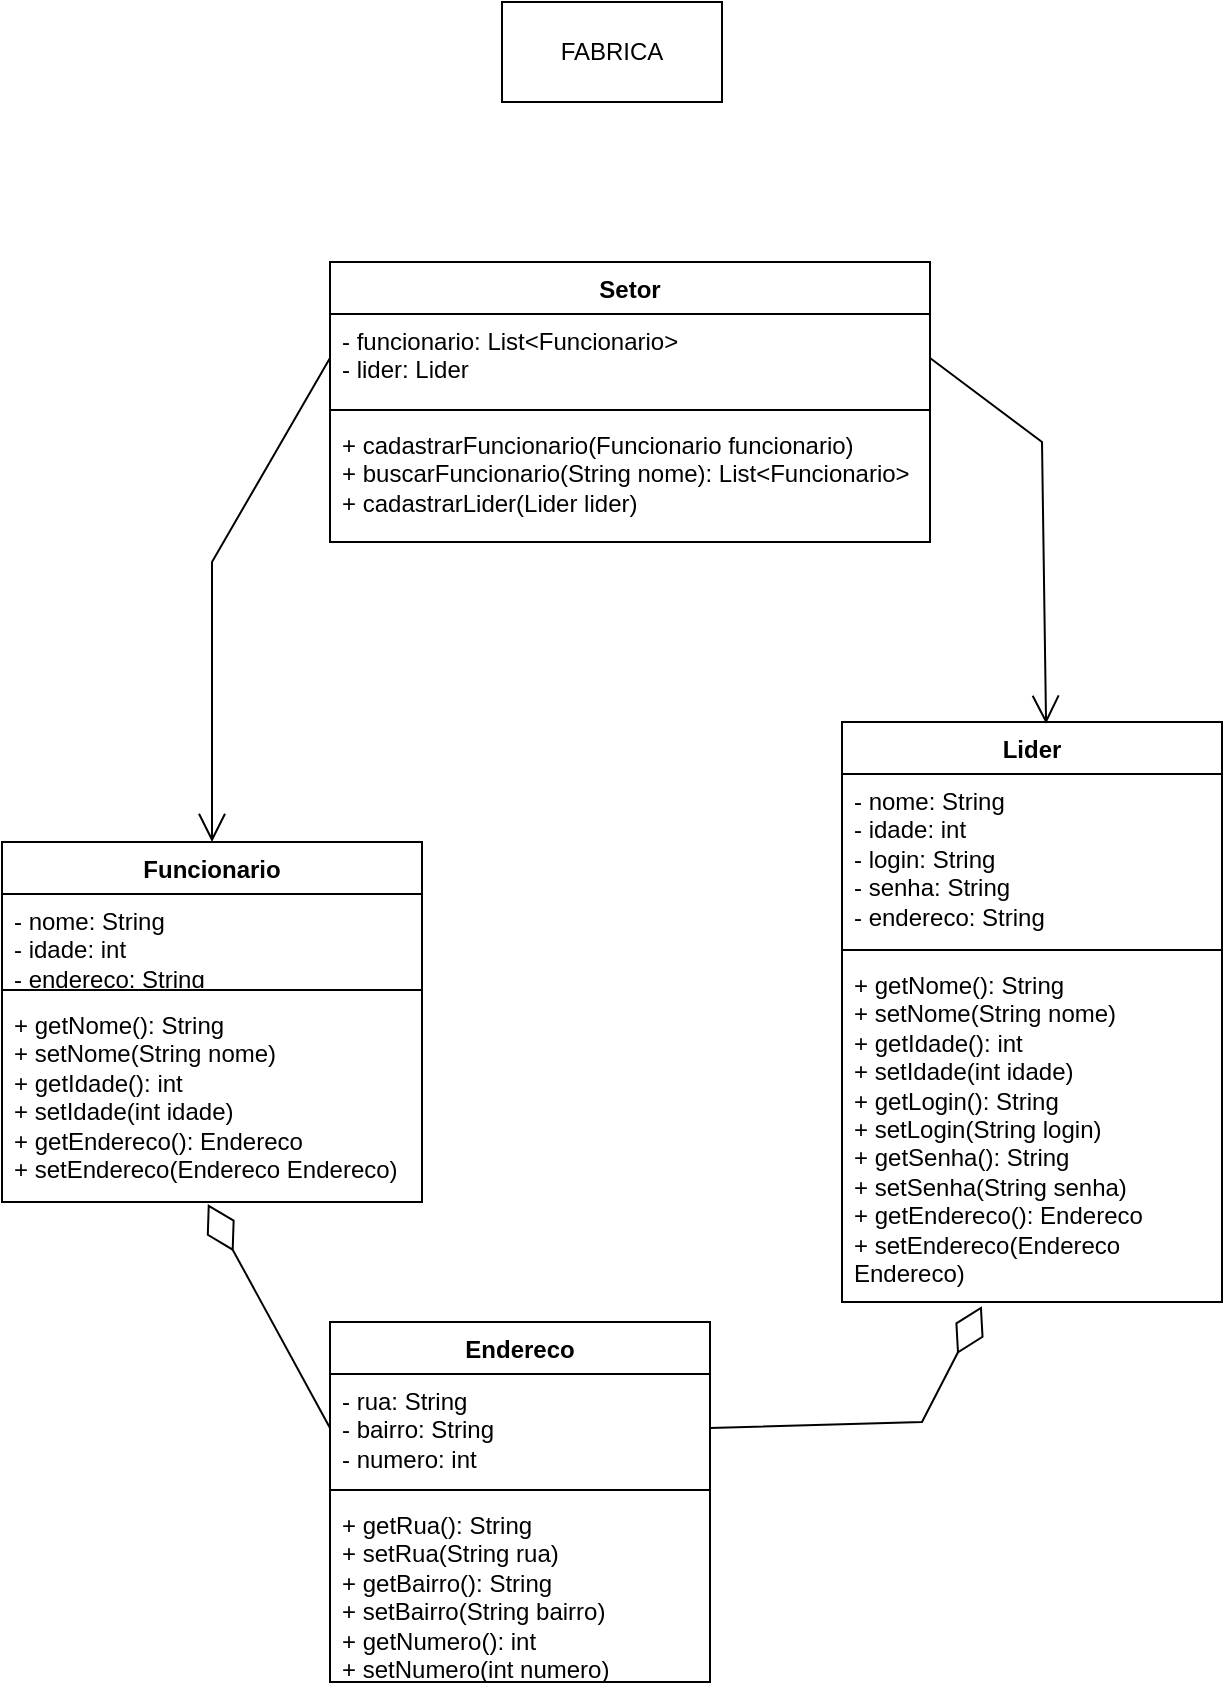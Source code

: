 <mxfile version="21.0.2" type="device"><diagram name="Página-1" id="vhjlE8b_dipTwAp3moup"><mxGraphModel dx="1434" dy="796" grid="1" gridSize="10" guides="1" tooltips="1" connect="1" arrows="1" fold="1" page="1" pageScale="1" pageWidth="827" pageHeight="1169" math="0" shadow="0"><root><mxCell id="0"/><mxCell id="1" parent="0"/><mxCell id="JQTp41wyrA6zUBz6ADk0-13" value="Funcionario" style="swimlane;fontStyle=1;align=center;verticalAlign=top;childLayout=stackLayout;horizontal=1;startSize=26;horizontalStack=0;resizeParent=1;resizeParentMax=0;resizeLast=0;collapsible=1;marginBottom=0;whiteSpace=wrap;html=1;rounded=0;strokeColor=default;fontFamily=Helvetica;fontSize=12;fontColor=default;fillColor=default;" vertex="1" parent="1"><mxGeometry x="60" y="570" width="210" height="180" as="geometry"/></mxCell><mxCell id="JQTp41wyrA6zUBz6ADk0-14" value="- nome: String&lt;br&gt;- idade: int&lt;br&gt;- endereco: String" style="text;strokeColor=none;fillColor=none;align=left;verticalAlign=top;spacingLeft=4;spacingRight=4;overflow=hidden;rotatable=0;points=[[0,0.5],[1,0.5]];portConstraint=eastwest;whiteSpace=wrap;html=1;fontSize=12;fontFamily=Helvetica;fontColor=default;" vertex="1" parent="JQTp41wyrA6zUBz6ADk0-13"><mxGeometry y="26" width="210" height="44" as="geometry"/></mxCell><mxCell id="JQTp41wyrA6zUBz6ADk0-15" value="" style="line;strokeWidth=1;fillColor=none;align=left;verticalAlign=middle;spacingTop=-1;spacingLeft=3;spacingRight=3;rotatable=0;labelPosition=right;points=[];portConstraint=eastwest;strokeColor=inherit;rounded=0;fontFamily=Helvetica;fontSize=12;fontColor=default;html=1;" vertex="1" parent="JQTp41wyrA6zUBz6ADk0-13"><mxGeometry y="70" width="210" height="8" as="geometry"/></mxCell><mxCell id="JQTp41wyrA6zUBz6ADk0-16" value="+ getNome(): String&lt;br&gt;+ setNome(String nome)&lt;br&gt;+ getIdade(): int&lt;br&gt;+ setIdade(int idade)&lt;br&gt;+ getEndereco(): Endereco&lt;br&gt;+ setEndereco(Endereco Endereco)&amp;nbsp;&amp;nbsp;" style="text;strokeColor=none;fillColor=none;align=left;verticalAlign=top;spacingLeft=4;spacingRight=4;overflow=hidden;rotatable=0;points=[[0,0.5],[1,0.5]];portConstraint=eastwest;whiteSpace=wrap;html=1;fontSize=12;fontFamily=Helvetica;fontColor=default;" vertex="1" parent="JQTp41wyrA6zUBz6ADk0-13"><mxGeometry y="78" width="210" height="102" as="geometry"/></mxCell><mxCell id="JQTp41wyrA6zUBz6ADk0-17" value="Lider" style="swimlane;fontStyle=1;align=center;verticalAlign=top;childLayout=stackLayout;horizontal=1;startSize=26;horizontalStack=0;resizeParent=1;resizeParentMax=0;resizeLast=0;collapsible=1;marginBottom=0;whiteSpace=wrap;html=1;rounded=0;strokeColor=default;fontFamily=Helvetica;fontSize=12;fontColor=default;fillColor=default;" vertex="1" parent="1"><mxGeometry x="480" y="510" width="190" height="290" as="geometry"/></mxCell><mxCell id="JQTp41wyrA6zUBz6ADk0-18" value="- nome: String&lt;br style=&quot;border-color: var(--border-color);&quot;&gt;- idade: int&lt;br style=&quot;border-color: var(--border-color);&quot;&gt;- login: String&lt;br&gt;- senha: String&lt;br&gt;- endereco: String" style="text;strokeColor=none;fillColor=none;align=left;verticalAlign=top;spacingLeft=4;spacingRight=4;overflow=hidden;rotatable=0;points=[[0,0.5],[1,0.5]];portConstraint=eastwest;whiteSpace=wrap;html=1;fontSize=12;fontFamily=Helvetica;fontColor=default;" vertex="1" parent="JQTp41wyrA6zUBz6ADk0-17"><mxGeometry y="26" width="190" height="84" as="geometry"/></mxCell><mxCell id="JQTp41wyrA6zUBz6ADk0-19" value="" style="line;strokeWidth=1;fillColor=none;align=left;verticalAlign=middle;spacingTop=-1;spacingLeft=3;spacingRight=3;rotatable=0;labelPosition=right;points=[];portConstraint=eastwest;strokeColor=inherit;rounded=0;fontFamily=Helvetica;fontSize=12;fontColor=default;html=1;" vertex="1" parent="JQTp41wyrA6zUBz6ADk0-17"><mxGeometry y="110" width="190" height="8" as="geometry"/></mxCell><mxCell id="JQTp41wyrA6zUBz6ADk0-20" value="+ getNome(): String&lt;br style=&quot;border-color: var(--border-color);&quot;&gt;+ setNome(String nome)&lt;br style=&quot;border-color: var(--border-color);&quot;&gt;+ getIdade(): int&lt;br style=&quot;border-color: var(--border-color);&quot;&gt;+ setIdade(int idade)&lt;br&gt;+ getLogin(): String&lt;br&gt;+ setLogin(String login)&lt;br&gt;+ getSenha(): String&lt;br&gt;+ setSenha(String senha)&lt;br&gt;+ getEndereco(): Endereco&lt;br style=&quot;border-color: var(--border-color);&quot;&gt;+ setEndereco(Endereco Endereco)&lt;br&gt;&amp;nbsp;" style="text;strokeColor=none;fillColor=none;align=left;verticalAlign=top;spacingLeft=4;spacingRight=4;overflow=hidden;rotatable=0;points=[[0,0.5],[1,0.5]];portConstraint=eastwest;whiteSpace=wrap;html=1;fontSize=12;fontFamily=Helvetica;fontColor=default;" vertex="1" parent="JQTp41wyrA6zUBz6ADk0-17"><mxGeometry y="118" width="190" height="172" as="geometry"/></mxCell><mxCell id="JQTp41wyrA6zUBz6ADk0-22" value="Setor" style="swimlane;fontStyle=1;align=center;verticalAlign=top;childLayout=stackLayout;horizontal=1;startSize=26;horizontalStack=0;resizeParent=1;resizeParentMax=0;resizeLast=0;collapsible=1;marginBottom=0;whiteSpace=wrap;html=1;rounded=0;strokeColor=default;fontFamily=Helvetica;fontSize=12;fontColor=default;fillColor=default;" vertex="1" parent="1"><mxGeometry x="224" y="280" width="300" height="140" as="geometry"/></mxCell><mxCell id="JQTp41wyrA6zUBz6ADk0-23" value="- funcionario: List&amp;lt;Funcionario&amp;gt;&lt;br&gt;- lider: Lider" style="text;strokeColor=none;fillColor=none;align=left;verticalAlign=top;spacingLeft=4;spacingRight=4;overflow=hidden;rotatable=0;points=[[0,0.5],[1,0.5]];portConstraint=eastwest;whiteSpace=wrap;html=1;fontSize=12;fontFamily=Helvetica;fontColor=default;" vertex="1" parent="JQTp41wyrA6zUBz6ADk0-22"><mxGeometry y="26" width="300" height="44" as="geometry"/></mxCell><mxCell id="JQTp41wyrA6zUBz6ADk0-24" value="" style="line;strokeWidth=1;fillColor=none;align=left;verticalAlign=middle;spacingTop=-1;spacingLeft=3;spacingRight=3;rotatable=0;labelPosition=right;points=[];portConstraint=eastwest;strokeColor=inherit;rounded=0;fontFamily=Helvetica;fontSize=12;fontColor=default;html=1;" vertex="1" parent="JQTp41wyrA6zUBz6ADk0-22"><mxGeometry y="70" width="300" height="8" as="geometry"/></mxCell><mxCell id="JQTp41wyrA6zUBz6ADk0-25" value="+ cadastrarFuncionario(Funcionario funcionario)&lt;br&gt;+ buscarFuncionario(String nome): List&amp;lt;Funcionario&amp;gt;&lt;br&gt;+ cadastrarLider(Lider lider)" style="text;strokeColor=none;fillColor=none;align=left;verticalAlign=top;spacingLeft=4;spacingRight=4;overflow=hidden;rotatable=0;points=[[0,0.5],[1,0.5]];portConstraint=eastwest;whiteSpace=wrap;html=1;fontSize=12;fontFamily=Helvetica;fontColor=default;" vertex="1" parent="JQTp41wyrA6zUBz6ADk0-22"><mxGeometry y="78" width="300" height="62" as="geometry"/></mxCell><mxCell id="JQTp41wyrA6zUBz6ADk0-27" value="Endereco" style="swimlane;fontStyle=1;align=center;verticalAlign=top;childLayout=stackLayout;horizontal=1;startSize=26;horizontalStack=0;resizeParent=1;resizeParentMax=0;resizeLast=0;collapsible=1;marginBottom=0;whiteSpace=wrap;html=1;rounded=0;strokeColor=default;fontFamily=Helvetica;fontSize=12;fontColor=default;fillColor=default;" vertex="1" parent="1"><mxGeometry x="224" y="810" width="190" height="180" as="geometry"/></mxCell><mxCell id="JQTp41wyrA6zUBz6ADk0-28" value="- rua: String&lt;br&gt;- bairro: String&lt;br&gt;- numero: int&lt;br&gt;" style="text;strokeColor=none;fillColor=none;align=left;verticalAlign=top;spacingLeft=4;spacingRight=4;overflow=hidden;rotatable=0;points=[[0,0.5],[1,0.5]];portConstraint=eastwest;whiteSpace=wrap;html=1;fontSize=12;fontFamily=Helvetica;fontColor=default;" vertex="1" parent="JQTp41wyrA6zUBz6ADk0-27"><mxGeometry y="26" width="190" height="54" as="geometry"/></mxCell><mxCell id="JQTp41wyrA6zUBz6ADk0-29" value="" style="line;strokeWidth=1;fillColor=none;align=left;verticalAlign=middle;spacingTop=-1;spacingLeft=3;spacingRight=3;rotatable=0;labelPosition=right;points=[];portConstraint=eastwest;strokeColor=inherit;rounded=0;fontFamily=Helvetica;fontSize=12;fontColor=default;html=1;" vertex="1" parent="JQTp41wyrA6zUBz6ADk0-27"><mxGeometry y="80" width="190" height="8" as="geometry"/></mxCell><mxCell id="JQTp41wyrA6zUBz6ADk0-30" value="+ getRua(): String&lt;br&gt;+ setRua(String rua)&lt;br&gt;+ getBairro(): String&lt;br&gt;+ setBairro(String bairro)&lt;br&gt;+ getNumero(): int&lt;br&gt;+ setNumero(int numero)&lt;br&gt;&amp;nbsp;&amp;nbsp;" style="text;strokeColor=none;fillColor=none;align=left;verticalAlign=top;spacingLeft=4;spacingRight=4;overflow=hidden;rotatable=0;points=[[0,0.5],[1,0.5]];portConstraint=eastwest;whiteSpace=wrap;html=1;fontSize=12;fontFamily=Helvetica;fontColor=default;" vertex="1" parent="JQTp41wyrA6zUBz6ADk0-27"><mxGeometry y="88" width="190" height="92" as="geometry"/></mxCell><mxCell id="JQTp41wyrA6zUBz6ADk0-32" value="" style="endArrow=diamondThin;endFill=0;endSize=24;html=1;rounded=0;fontFamily=Helvetica;fontSize=12;fontColor=default;entryX=0.49;entryY=1.01;entryDx=0;entryDy=0;entryPerimeter=0;exitX=0;exitY=0.5;exitDx=0;exitDy=0;" edge="1" parent="1" source="JQTp41wyrA6zUBz6ADk0-28" target="JQTp41wyrA6zUBz6ADk0-16"><mxGeometry width="160" relative="1" as="geometry"><mxPoint x="630" y="660" as="sourcePoint"/><mxPoint x="790" y="660" as="targetPoint"/><Array as="points"/></mxGeometry></mxCell><mxCell id="JQTp41wyrA6zUBz6ADk0-38" value="" style="endArrow=open;endFill=1;endSize=12;html=1;rounded=0;fontFamily=Helvetica;fontSize=12;fontColor=default;entryX=0.5;entryY=0;entryDx=0;entryDy=0;exitX=0;exitY=0.5;exitDx=0;exitDy=0;" edge="1" parent="1" source="JQTp41wyrA6zUBz6ADk0-23" target="JQTp41wyrA6zUBz6ADk0-13"><mxGeometry width="160" relative="1" as="geometry"><mxPoint x="-50" y="480" as="sourcePoint"/><mxPoint x="110" y="480" as="targetPoint"/><Array as="points"><mxPoint x="165" y="430"/></Array></mxGeometry></mxCell><mxCell id="JQTp41wyrA6zUBz6ADk0-39" value="" style="endArrow=diamondThin;endFill=0;endSize=24;html=1;rounded=0;fontFamily=Helvetica;fontSize=12;fontColor=default;entryX=0.368;entryY=1.012;entryDx=0;entryDy=0;entryPerimeter=0;exitX=1;exitY=0.5;exitDx=0;exitDy=0;" edge="1" parent="1" source="JQTp41wyrA6zUBz6ADk0-28" target="JQTp41wyrA6zUBz6ADk0-20"><mxGeometry width="160" relative="1" as="geometry"><mxPoint x="480" y="802" as="sourcePoint"/><mxPoint x="419" y="690" as="targetPoint"/><Array as="points"><mxPoint x="520" y="860"/></Array></mxGeometry></mxCell><mxCell id="JQTp41wyrA6zUBz6ADk0-40" value="" style="endArrow=open;endFill=1;endSize=12;html=1;rounded=0;fontFamily=Helvetica;fontSize=12;fontColor=default;entryX=0.537;entryY=0.003;entryDx=0;entryDy=0;exitX=1;exitY=0.5;exitDx=0;exitDy=0;entryPerimeter=0;" edge="1" parent="1" source="JQTp41wyrA6zUBz6ADk0-23" target="JQTp41wyrA6zUBz6ADk0-17"><mxGeometry width="160" relative="1" as="geometry"><mxPoint x="615" y="288" as="sourcePoint"/><mxPoint x="580" y="510" as="targetPoint"/><Array as="points"><mxPoint x="580" y="370"/></Array></mxGeometry></mxCell><mxCell id="JQTp41wyrA6zUBz6ADk0-41" value="FABRICA&lt;br&gt;" style="html=1;whiteSpace=wrap;rounded=0;strokeColor=default;fontFamily=Helvetica;fontSize=12;fontColor=default;fillColor=default;" vertex="1" parent="1"><mxGeometry x="310" y="150" width="110" height="50" as="geometry"/></mxCell></root></mxGraphModel></diagram></mxfile>